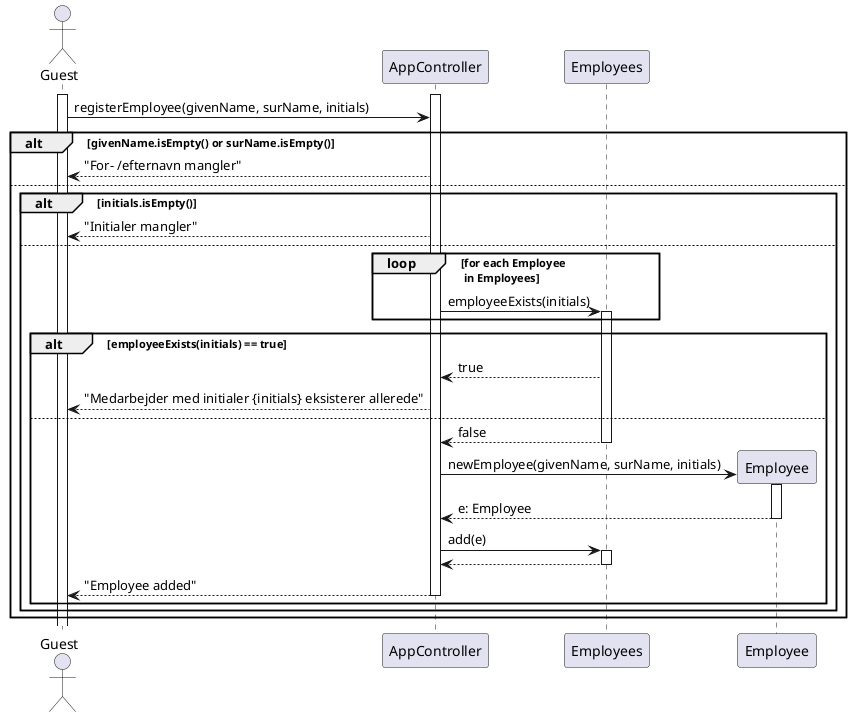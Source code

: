 @startuml registerEmployee
actor "Guest" as guest
participant "AppController" as app
participant "Employees" as em
participant "Employee" as inst

activate guest
activate app
guest -> app: registerEmployee(givenName, surName, initials)

alt givenName.isEmpty() or surName.isEmpty()

app --> guest: "For- /efternavn mangler"

else 
alt initials.isEmpty()
app --> guest: "Initialer mangler"

else

loop for each Employee \n in Employees
app -> em: employeeExists(initials)
activate em
end
alt employeeExists(initials) == true
em --> app: true
app --> guest: "Medarbejder med initialer {initials} eksisterer allerede"
else
em --> app: false
deactivate em
app -> inst **: newEmployee(givenName, surName, initials)
activate inst
inst --> app: e: Employee
deactivate inst
app -> em: add(e)
activate em
em --> app
deactivate em
app --> guest: "Employee added"
deactivate app
end
end
end
@enduml